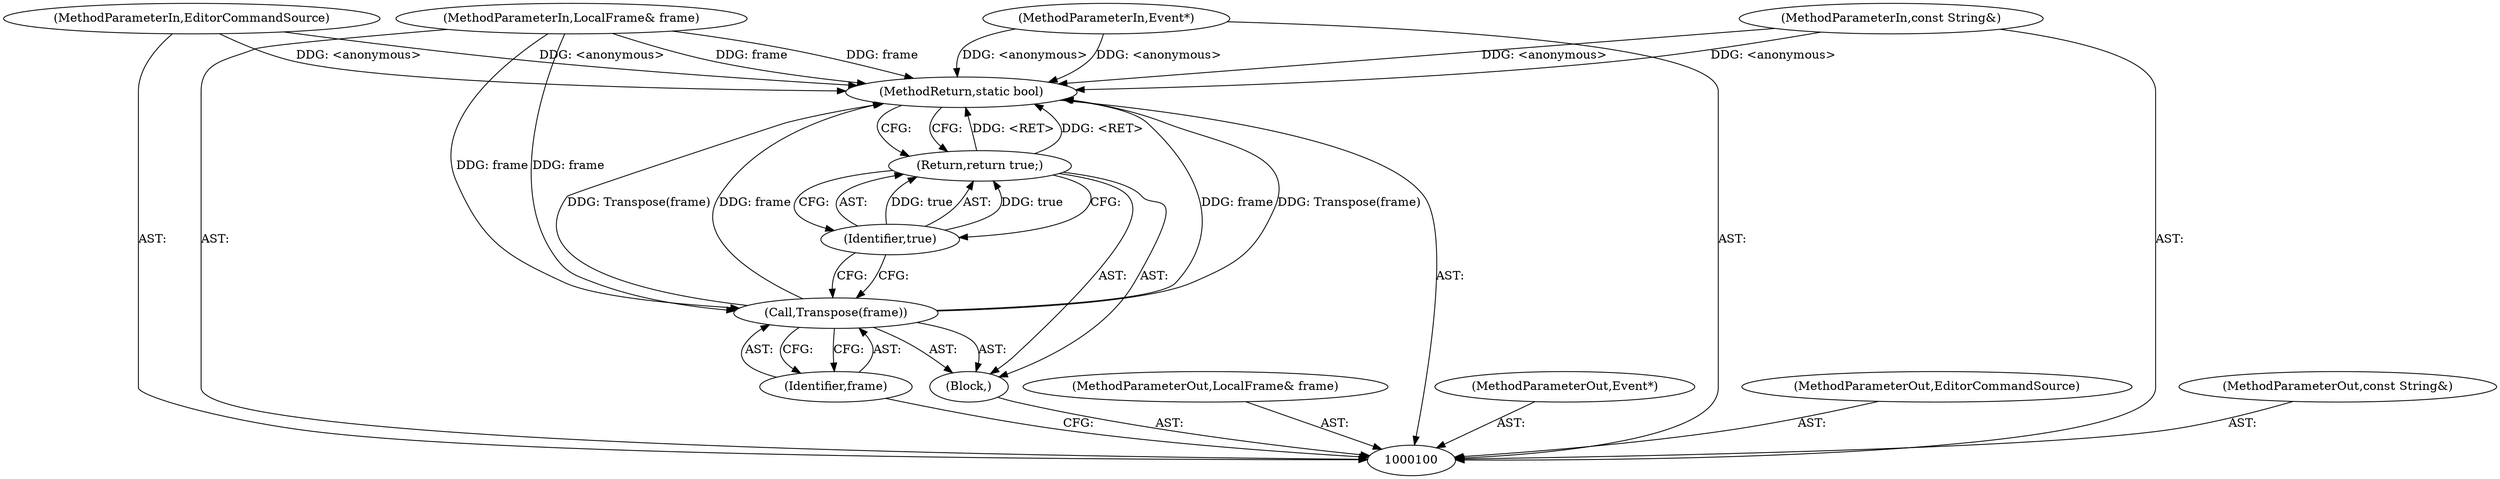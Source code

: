 digraph "0_Chrome_8ea5693d5cf304e56174bb6b65412f04209904db_0" {
"1000110" [label="(MethodReturn,static bool)"];
"1000101" [label="(MethodParameterIn,LocalFrame& frame)"];
"1000123" [label="(MethodParameterOut,LocalFrame& frame)"];
"1000102" [label="(MethodParameterIn,Event*)"];
"1000124" [label="(MethodParameterOut,Event*)"];
"1000103" [label="(MethodParameterIn,EditorCommandSource)"];
"1000125" [label="(MethodParameterOut,EditorCommandSource)"];
"1000104" [label="(MethodParameterIn,const String&)"];
"1000126" [label="(MethodParameterOut,const String&)"];
"1000105" [label="(Block,)"];
"1000107" [label="(Identifier,frame)"];
"1000106" [label="(Call,Transpose(frame))"];
"1000109" [label="(Identifier,true)"];
"1000108" [label="(Return,return true;)"];
"1000110" -> "1000100"  [label="AST: "];
"1000110" -> "1000108"  [label="CFG: "];
"1000108" -> "1000110"  [label="DDG: <RET>"];
"1000106" -> "1000110"  [label="DDG: frame"];
"1000106" -> "1000110"  [label="DDG: Transpose(frame)"];
"1000104" -> "1000110"  [label="DDG: <anonymous>"];
"1000103" -> "1000110"  [label="DDG: <anonymous>"];
"1000102" -> "1000110"  [label="DDG: <anonymous>"];
"1000101" -> "1000110"  [label="DDG: frame"];
"1000101" -> "1000100"  [label="AST: "];
"1000101" -> "1000110"  [label="DDG: frame"];
"1000101" -> "1000106"  [label="DDG: frame"];
"1000123" -> "1000100"  [label="AST: "];
"1000102" -> "1000100"  [label="AST: "];
"1000102" -> "1000110"  [label="DDG: <anonymous>"];
"1000124" -> "1000100"  [label="AST: "];
"1000103" -> "1000100"  [label="AST: "];
"1000103" -> "1000110"  [label="DDG: <anonymous>"];
"1000125" -> "1000100"  [label="AST: "];
"1000104" -> "1000100"  [label="AST: "];
"1000104" -> "1000110"  [label="DDG: <anonymous>"];
"1000126" -> "1000100"  [label="AST: "];
"1000105" -> "1000100"  [label="AST: "];
"1000106" -> "1000105"  [label="AST: "];
"1000108" -> "1000105"  [label="AST: "];
"1000107" -> "1000106"  [label="AST: "];
"1000107" -> "1000100"  [label="CFG: "];
"1000106" -> "1000107"  [label="CFG: "];
"1000106" -> "1000105"  [label="AST: "];
"1000106" -> "1000107"  [label="CFG: "];
"1000107" -> "1000106"  [label="AST: "];
"1000109" -> "1000106"  [label="CFG: "];
"1000106" -> "1000110"  [label="DDG: frame"];
"1000106" -> "1000110"  [label="DDG: Transpose(frame)"];
"1000101" -> "1000106"  [label="DDG: frame"];
"1000109" -> "1000108"  [label="AST: "];
"1000109" -> "1000106"  [label="CFG: "];
"1000108" -> "1000109"  [label="CFG: "];
"1000109" -> "1000108"  [label="DDG: true"];
"1000108" -> "1000105"  [label="AST: "];
"1000108" -> "1000109"  [label="CFG: "];
"1000109" -> "1000108"  [label="AST: "];
"1000110" -> "1000108"  [label="CFG: "];
"1000108" -> "1000110"  [label="DDG: <RET>"];
"1000109" -> "1000108"  [label="DDG: true"];
}
